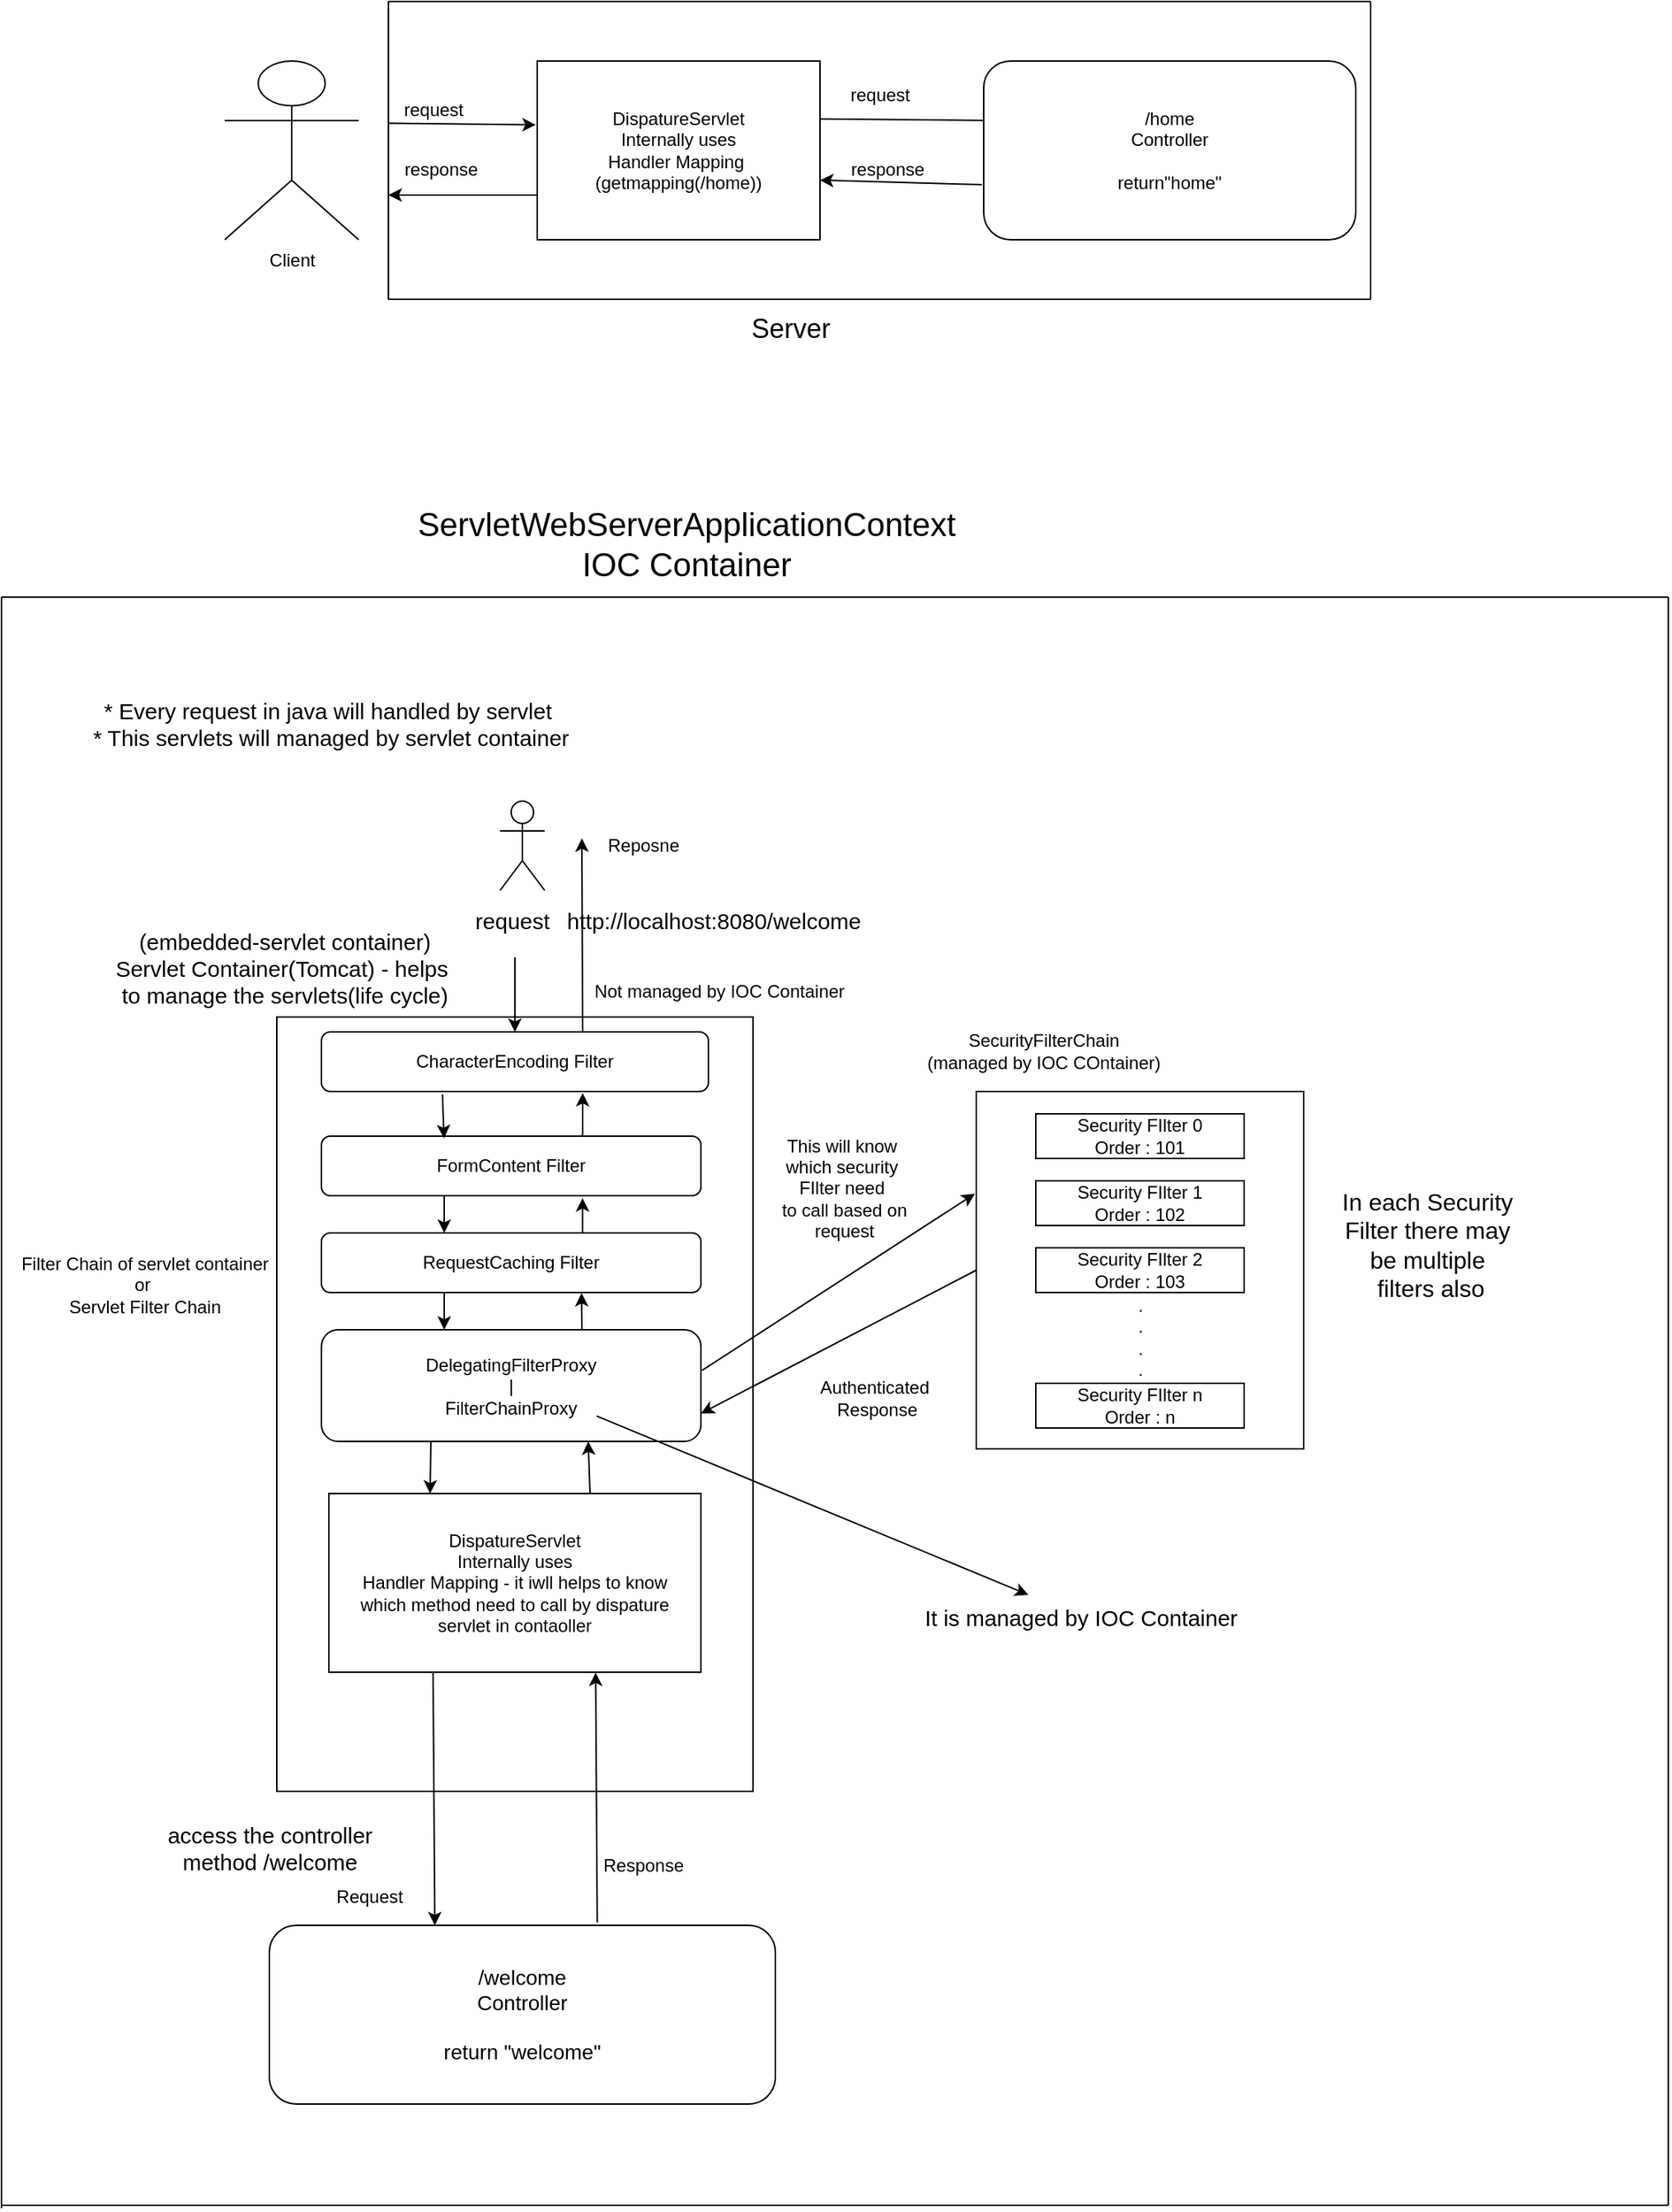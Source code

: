 <mxfile version="27.2.0">
  <diagram name="Page-1" id="DqCKwcGfkLILGC3GvhVt">
    <mxGraphModel dx="1736" dy="768" grid="1" gridSize="10" guides="1" tooltips="1" connect="1" arrows="1" fold="1" page="1" pageScale="1" pageWidth="850" pageHeight="1100" math="0" shadow="0">
      <root>
        <mxCell id="0" />
        <mxCell id="1" parent="0" />
        <mxCell id="P8C13lUeun7DKEVSOQyJ-2" value="DispatureServlet&lt;div&gt;Internally uses&lt;/div&gt;&lt;div&gt;Handler Mapping&amp;nbsp;&lt;/div&gt;&lt;div&gt;(getmapping(/home))&lt;/div&gt;" style="rounded=0;whiteSpace=wrap;html=1;" parent="1" vertex="1">
          <mxGeometry x="240" y="120" width="190" height="120" as="geometry" />
        </mxCell>
        <mxCell id="P8C13lUeun7DKEVSOQyJ-4" value="" style="endArrow=classic;html=1;rounded=0;exitX=0.999;exitY=0.348;exitDx=0;exitDy=0;entryX=-0.005;entryY=0.357;entryDx=0;entryDy=0;exitPerimeter=0;entryPerimeter=0;" parent="1" target="P8C13lUeun7DKEVSOQyJ-2" edge="1">
          <mxGeometry width="50" height="50" relative="1" as="geometry">
            <mxPoint x="139.88" y="161.76" as="sourcePoint" />
            <mxPoint x="450" y="290" as="targetPoint" />
          </mxGeometry>
        </mxCell>
        <mxCell id="P8C13lUeun7DKEVSOQyJ-5" value="" style="endArrow=classic;html=1;rounded=0;exitX=1.001;exitY=0.324;exitDx=0;exitDy=0;exitPerimeter=0;" parent="1" source="P8C13lUeun7DKEVSOQyJ-2" edge="1">
          <mxGeometry width="50" height="50" relative="1" as="geometry">
            <mxPoint x="400" y="340" as="sourcePoint" />
            <mxPoint x="559" y="160" as="targetPoint" />
          </mxGeometry>
        </mxCell>
        <mxCell id="P8C13lUeun7DKEVSOQyJ-6" value="/home&lt;div&gt;Controller&lt;/div&gt;&lt;div&gt;&lt;br&gt;&lt;/div&gt;&lt;div&gt;return&quot;home&quot;&lt;/div&gt;" style="rounded=1;whiteSpace=wrap;html=1;" parent="1" vertex="1">
          <mxGeometry x="540" y="120" width="250" height="120" as="geometry" />
        </mxCell>
        <mxCell id="P8C13lUeun7DKEVSOQyJ-8" value="" style="endArrow=classic;html=1;rounded=0;exitX=-0.005;exitY=0.692;exitDx=0;exitDy=0;exitPerimeter=0;" parent="1" source="P8C13lUeun7DKEVSOQyJ-6" edge="1">
          <mxGeometry width="50" height="50" relative="1" as="geometry">
            <mxPoint x="400" y="340" as="sourcePoint" />
            <mxPoint x="430" y="200" as="targetPoint" />
          </mxGeometry>
        </mxCell>
        <mxCell id="P8C13lUeun7DKEVSOQyJ-9" value="" style="endArrow=classic;html=1;rounded=0;exitX=0;exitY=0.75;exitDx=0;exitDy=0;entryX=1;entryY=0.75;entryDx=0;entryDy=0;" parent="1" source="P8C13lUeun7DKEVSOQyJ-2" edge="1">
          <mxGeometry width="50" height="50" relative="1" as="geometry">
            <mxPoint x="265" y="192" as="sourcePoint" />
            <mxPoint x="140" y="210" as="targetPoint" />
          </mxGeometry>
        </mxCell>
        <mxCell id="P8C13lUeun7DKEVSOQyJ-11" value="Client" style="shape=umlActor;verticalLabelPosition=bottom;verticalAlign=top;html=1;outlineConnect=0;" parent="1" vertex="1">
          <mxGeometry x="30" y="120" width="90" height="120" as="geometry" />
        </mxCell>
        <mxCell id="P8C13lUeun7DKEVSOQyJ-13" value="" style="endArrow=none;html=1;rounded=0;" parent="1" edge="1">
          <mxGeometry width="50" height="50" relative="1" as="geometry">
            <mxPoint x="140" y="80" as="sourcePoint" />
            <mxPoint x="800" y="80" as="targetPoint" />
          </mxGeometry>
        </mxCell>
        <mxCell id="P8C13lUeun7DKEVSOQyJ-14" value="" style="endArrow=none;html=1;rounded=0;" parent="1" edge="1">
          <mxGeometry width="50" height="50" relative="1" as="geometry">
            <mxPoint x="800" y="280" as="sourcePoint" />
            <mxPoint x="800" y="80" as="targetPoint" />
          </mxGeometry>
        </mxCell>
        <mxCell id="P8C13lUeun7DKEVSOQyJ-15" value="" style="endArrow=none;html=1;rounded=0;" parent="1" edge="1">
          <mxGeometry width="50" height="50" relative="1" as="geometry">
            <mxPoint x="140" y="280" as="sourcePoint" />
            <mxPoint x="140" y="80" as="targetPoint" />
          </mxGeometry>
        </mxCell>
        <mxCell id="P8C13lUeun7DKEVSOQyJ-16" value="" style="endArrow=none;html=1;rounded=0;" parent="1" edge="1">
          <mxGeometry width="50" height="50" relative="1" as="geometry">
            <mxPoint x="140" y="280" as="sourcePoint" />
            <mxPoint x="800" y="280" as="targetPoint" />
          </mxGeometry>
        </mxCell>
        <mxCell id="P8C13lUeun7DKEVSOQyJ-17" value="&lt;font style=&quot;font-size: 18px;&quot;&gt;Server&lt;/font&gt;" style="text;html=1;align=center;verticalAlign=middle;resizable=0;points=[];autosize=1;strokeColor=none;fillColor=none;" parent="1" vertex="1">
          <mxGeometry x="370" y="280" width="80" height="40" as="geometry" />
        </mxCell>
        <mxCell id="P8C13lUeun7DKEVSOQyJ-18" value="request" style="text;html=1;align=center;verticalAlign=middle;resizable=0;points=[];autosize=1;strokeColor=none;fillColor=none;" parent="1" vertex="1">
          <mxGeometry x="140" y="138" width="60" height="30" as="geometry" />
        </mxCell>
        <mxCell id="P8C13lUeun7DKEVSOQyJ-19" value="response" style="text;html=1;align=center;verticalAlign=middle;resizable=0;points=[];autosize=1;strokeColor=none;fillColor=none;" parent="1" vertex="1">
          <mxGeometry x="140" y="178" width="70" height="30" as="geometry" />
        </mxCell>
        <mxCell id="P8C13lUeun7DKEVSOQyJ-20" value="request" style="text;html=1;align=center;verticalAlign=middle;resizable=0;points=[];autosize=1;strokeColor=none;fillColor=none;" parent="1" vertex="1">
          <mxGeometry x="440" y="128" width="60" height="30" as="geometry" />
        </mxCell>
        <mxCell id="P8C13lUeun7DKEVSOQyJ-21" value="response" style="text;html=1;align=center;verticalAlign=middle;resizable=0;points=[];autosize=1;strokeColor=none;fillColor=none;" parent="1" vertex="1">
          <mxGeometry x="440" y="178" width="70" height="30" as="geometry" />
        </mxCell>
        <mxCell id="P8C13lUeun7DKEVSOQyJ-24" value="" style="rounded=0;whiteSpace=wrap;html=1;" parent="1" vertex="1">
          <mxGeometry x="65" y="762" width="320" height="520" as="geometry" />
        </mxCell>
        <mxCell id="P8C13lUeun7DKEVSOQyJ-26" value="" style="rounded=0;whiteSpace=wrap;html=1;" parent="1" vertex="1">
          <mxGeometry x="535" y="812" width="220" height="240" as="geometry" />
        </mxCell>
        <mxCell id="P8C13lUeun7DKEVSOQyJ-29" value="Security FIlter 0&lt;div&gt;Order : 101&lt;/div&gt;" style="rounded=0;whiteSpace=wrap;html=1;" parent="1" vertex="1">
          <mxGeometry x="575" y="827" width="140" height="30" as="geometry" />
        </mxCell>
        <mxCell id="P8C13lUeun7DKEVSOQyJ-30" value="Security FIlter 1&lt;div&gt;Order : 102&lt;/div&gt;" style="rounded=0;whiteSpace=wrap;html=1;" parent="1" vertex="1">
          <mxGeometry x="575" y="872" width="140" height="30" as="geometry" />
        </mxCell>
        <mxCell id="P8C13lUeun7DKEVSOQyJ-31" value="Security FIlter 2&lt;div&gt;Order : 103&lt;/div&gt;" style="rounded=0;whiteSpace=wrap;html=1;" parent="1" vertex="1">
          <mxGeometry x="575" y="917" width="140" height="30" as="geometry" />
        </mxCell>
        <mxCell id="P8C13lUeun7DKEVSOQyJ-32" value="Security FIlter n&lt;div&gt;Order : n&lt;/div&gt;" style="rounded=0;whiteSpace=wrap;html=1;" parent="1" vertex="1">
          <mxGeometry x="575" y="1008" width="140" height="30" as="geometry" />
        </mxCell>
        <mxCell id="P8C13lUeun7DKEVSOQyJ-33" value=".&lt;div&gt;.&lt;/div&gt;&lt;div&gt;.&lt;/div&gt;&lt;div&gt;.&lt;/div&gt;" style="text;html=1;align=center;verticalAlign=middle;resizable=0;points=[];autosize=1;strokeColor=none;fillColor=none;" parent="1" vertex="1">
          <mxGeometry x="630" y="942" width="30" height="70" as="geometry" />
        </mxCell>
        <mxCell id="P8C13lUeun7DKEVSOQyJ-34" value="CharacterEncoding Filter" style="rounded=1;whiteSpace=wrap;html=1;" parent="1" vertex="1">
          <mxGeometry x="95" y="772" width="260" height="40" as="geometry" />
        </mxCell>
        <mxCell id="P8C13lUeun7DKEVSOQyJ-36" value="" style="shape=umlActor;verticalLabelPosition=bottom;verticalAlign=top;html=1;outlineConnect=0;" parent="1" vertex="1">
          <mxGeometry x="215" y="617" width="30" height="60" as="geometry" />
        </mxCell>
        <mxCell id="P8C13lUeun7DKEVSOQyJ-46" value="&lt;span style=&quot;white-space: pre;&quot;&gt;&#x9;&lt;/span&gt;&lt;span style=&quot;white-space: pre;&quot;&gt;&#x9;&lt;/span&gt;http://localhost:8080/welcome" style="text;html=1;align=center;verticalAlign=middle;resizable=0;points=[];autosize=1;strokeColor=none;fillColor=none;fontSize=15;" parent="1" vertex="1">
          <mxGeometry x="180" y="682" width="290" height="30" as="geometry" />
        </mxCell>
        <mxCell id="P8C13lUeun7DKEVSOQyJ-47" value="(embedded-servlet container)&lt;div&gt;Servlet Container(Tomcat) - helps&amp;nbsp;&lt;/div&gt;&lt;div&gt;to manage the servlets(life cycle)&lt;/div&gt;&lt;div&gt;&lt;br&gt;&lt;/div&gt;" style="text;html=1;align=center;verticalAlign=middle;resizable=0;points=[];autosize=1;strokeColor=none;fillColor=none;fontSize=15;" parent="1" vertex="1">
          <mxGeometry x="-55" y="693" width="250" height="90" as="geometry" />
        </mxCell>
        <mxCell id="P8C13lUeun7DKEVSOQyJ-48" value="" style="endArrow=classic;html=1;rounded=0;entryX=0.5;entryY=0;entryDx=0;entryDy=0;" parent="1" target="P8C13lUeun7DKEVSOQyJ-34" edge="1">
          <mxGeometry width="50" height="50" relative="1" as="geometry">
            <mxPoint x="225" y="722" as="sourcePoint" />
            <mxPoint x="420" y="852" as="targetPoint" />
          </mxGeometry>
        </mxCell>
        <mxCell id="P8C13lUeun7DKEVSOQyJ-91" value="" style="edgeStyle=orthogonalEdgeStyle;rounded=0;orthogonalLoop=1;jettySize=auto;html=1;entryX=0.675;entryY=1.026;entryDx=0;entryDy=0;entryPerimeter=0;exitX=0.684;exitY=-0.013;exitDx=0;exitDy=0;exitPerimeter=0;" parent="1" source="P8C13lUeun7DKEVSOQyJ-50" target="P8C13lUeun7DKEVSOQyJ-34" edge="1">
          <mxGeometry relative="1" as="geometry" />
        </mxCell>
        <mxCell id="P8C13lUeun7DKEVSOQyJ-50" value="FormContent Filter" style="rounded=1;whiteSpace=wrap;html=1;" parent="1" vertex="1">
          <mxGeometry x="95" y="842" width="255" height="40" as="geometry" />
        </mxCell>
        <mxCell id="P8C13lUeun7DKEVSOQyJ-51" value="RequestCaching Filter" style="rounded=1;whiteSpace=wrap;html=1;" parent="1" vertex="1">
          <mxGeometry x="95" y="907" width="255" height="40" as="geometry" />
        </mxCell>
        <mxCell id="P8C13lUeun7DKEVSOQyJ-54" value="" style="endArrow=classic;html=1;rounded=0;exitX=0.5;exitY=1;exitDx=0;exitDy=0;" parent="1" edge="1">
          <mxGeometry width="50" height="50" relative="1" as="geometry">
            <mxPoint x="177.5" y="882" as="sourcePoint" />
            <mxPoint x="177.5" y="907" as="targetPoint" />
          </mxGeometry>
        </mxCell>
        <mxCell id="P8C13lUeun7DKEVSOQyJ-55" value="DelegatingFilterProxy&lt;div&gt;|&lt;/div&gt;&lt;div&gt;FilterChainProxy&lt;/div&gt;" style="rounded=1;whiteSpace=wrap;html=1;" parent="1" vertex="1">
          <mxGeometry x="95" y="972" width="255" height="75" as="geometry" />
        </mxCell>
        <mxCell id="P8C13lUeun7DKEVSOQyJ-56" value="" style="endArrow=classic;html=1;rounded=0;exitX=0.5;exitY=1;exitDx=0;exitDy=0;entryX=0.5;entryY=0;entryDx=0;entryDy=0;" parent="1" edge="1">
          <mxGeometry width="50" height="50" relative="1" as="geometry">
            <mxPoint x="177.5" y="947" as="sourcePoint" />
            <mxPoint x="177.5" y="972" as="targetPoint" />
          </mxGeometry>
        </mxCell>
        <mxCell id="P8C13lUeun7DKEVSOQyJ-57" value="SecurityFilterChain&lt;br&gt;(managed by IOC COntainer)" style="text;html=1;align=center;verticalAlign=middle;resizable=0;points=[];autosize=1;strokeColor=none;fillColor=none;" parent="1" vertex="1">
          <mxGeometry x="490" y="765" width="180" height="40" as="geometry" />
        </mxCell>
        <mxCell id="P8C13lUeun7DKEVSOQyJ-58" value="Not managed by IOC Container" style="text;html=1;align=center;verticalAlign=middle;resizable=0;points=[];autosize=1;strokeColor=none;fillColor=none;" parent="1" vertex="1">
          <mxGeometry x="267" y="730" width="190" height="30" as="geometry" />
        </mxCell>
        <mxCell id="P8C13lUeun7DKEVSOQyJ-59" value="" style="endArrow=classic;html=1;rounded=0;exitX=1.003;exitY=0.364;exitDx=0;exitDy=0;exitPerimeter=0;entryX=-0.004;entryY=0.286;entryDx=0;entryDy=0;entryPerimeter=0;" parent="1" source="P8C13lUeun7DKEVSOQyJ-55" target="P8C13lUeun7DKEVSOQyJ-26" edge="1">
          <mxGeometry width="50" height="50" relative="1" as="geometry">
            <mxPoint x="370" y="902" as="sourcePoint" />
            <mxPoint x="420" y="852" as="targetPoint" />
          </mxGeometry>
        </mxCell>
        <mxCell id="P8C13lUeun7DKEVSOQyJ-60" value="This will know&amp;nbsp;&lt;div&gt;which security&amp;nbsp;&lt;/div&gt;&lt;div&gt;FIlter need&amp;nbsp;&lt;/div&gt;&lt;div&gt;to call based on&lt;/div&gt;&lt;div&gt;request&lt;/div&gt;" style="text;html=1;align=center;verticalAlign=middle;resizable=0;points=[];autosize=1;strokeColor=none;fillColor=none;" parent="1" vertex="1">
          <mxGeometry x="391" y="832" width="110" height="90" as="geometry" />
        </mxCell>
        <mxCell id="P8C13lUeun7DKEVSOQyJ-61" value="" style="endArrow=classic;html=1;rounded=0;exitX=0;exitY=0.5;exitDx=0;exitDy=0;entryX=1;entryY=0.75;entryDx=0;entryDy=0;" parent="1" source="P8C13lUeun7DKEVSOQyJ-26" target="P8C13lUeun7DKEVSOQyJ-55" edge="1">
          <mxGeometry width="50" height="50" relative="1" as="geometry">
            <mxPoint x="370" y="902" as="sourcePoint" />
            <mxPoint x="420" y="852" as="targetPoint" />
          </mxGeometry>
        </mxCell>
        <mxCell id="P8C13lUeun7DKEVSOQyJ-62" value="Authenticated&amp;nbsp;&lt;div&gt;Response&lt;/div&gt;" style="text;html=1;align=center;verticalAlign=middle;resizable=0;points=[];autosize=1;strokeColor=none;fillColor=none;" parent="1" vertex="1">
          <mxGeometry x="418" y="998" width="100" height="40" as="geometry" />
        </mxCell>
        <mxCell id="P8C13lUeun7DKEVSOQyJ-63" value="DispatureServlet&lt;div&gt;Internally uses&lt;/div&gt;&lt;div&gt;Handler Mapping - it iwll helps to know&lt;/div&gt;&lt;div&gt;which method need to call by dispature&lt;/div&gt;&lt;div&gt;servlet in contaoller&lt;/div&gt;" style="rounded=0;whiteSpace=wrap;html=1;" parent="1" vertex="1">
          <mxGeometry x="100" y="1082" width="250" height="120" as="geometry" />
        </mxCell>
        <mxCell id="P8C13lUeun7DKEVSOQyJ-64" value="" style="endArrow=classic;html=1;rounded=0;entryX=0.5;entryY=0;entryDx=0;entryDy=0;exitX=0.5;exitY=1;exitDx=0;exitDy=0;" parent="1" edge="1">
          <mxGeometry width="50" height="50" relative="1" as="geometry">
            <mxPoint x="168.5" y="1047" as="sourcePoint" />
            <mxPoint x="168" y="1082" as="targetPoint" />
          </mxGeometry>
        </mxCell>
        <mxCell id="P8C13lUeun7DKEVSOQyJ-65" value="&lt;font style=&quot;font-size: 14px;&quot;&gt;/welcome&lt;/font&gt;&lt;div&gt;&lt;font style=&quot;font-size: 14px;&quot;&gt;Controller&lt;/font&gt;&lt;/div&gt;&lt;div&gt;&lt;font style=&quot;font-size: 14px;&quot;&gt;&lt;br&gt;&lt;/font&gt;&lt;/div&gt;&lt;div&gt;&lt;font style=&quot;font-size: 14px;&quot;&gt;return &quot;welcome&quot;&lt;/font&gt;&lt;/div&gt;" style="rounded=1;whiteSpace=wrap;html=1;" parent="1" vertex="1">
          <mxGeometry x="60" y="1372" width="340" height="120" as="geometry" />
        </mxCell>
        <mxCell id="P8C13lUeun7DKEVSOQyJ-66" value="" style="endArrow=classic;html=1;rounded=0;exitX=0.25;exitY=1;exitDx=0;exitDy=0;entryX=0.305;entryY=-0.001;entryDx=0;entryDy=0;entryPerimeter=0;" parent="1" edge="1">
          <mxGeometry width="50" height="50" relative="1" as="geometry">
            <mxPoint x="170" y="1202.12" as="sourcePoint" />
            <mxPoint x="171.2" y="1372" as="targetPoint" />
          </mxGeometry>
        </mxCell>
        <mxCell id="P8C13lUeun7DKEVSOQyJ-70" value="* Every request in java will handled by servlet&amp;nbsp;&lt;div&gt;* This servlets will managed by servlet container&lt;/div&gt;" style="text;html=1;align=center;verticalAlign=middle;resizable=0;points=[];autosize=1;strokeColor=none;fillColor=none;fontSize=15;" parent="1" vertex="1">
          <mxGeometry x="-69" y="540" width="340" height="50" as="geometry" />
        </mxCell>
        <mxCell id="P8C13lUeun7DKEVSOQyJ-71" value="In each Security&amp;nbsp;&lt;div&gt;Filter there may&amp;nbsp;&lt;/div&gt;&lt;div&gt;be multiple&amp;nbsp;&lt;/div&gt;&lt;div&gt;filters also&lt;/div&gt;" style="text;html=1;align=center;verticalAlign=middle;resizable=0;points=[];autosize=1;strokeColor=none;fillColor=none;fontSize=16;" parent="1" vertex="1">
          <mxGeometry x="770" y="870" width="140" height="90" as="geometry" />
        </mxCell>
        <mxCell id="P8C13lUeun7DKEVSOQyJ-72" value="access the controller&lt;div&gt;method /welcome&lt;/div&gt;" style="text;html=1;align=center;verticalAlign=middle;resizable=0;points=[];autosize=1;strokeColor=none;fillColor=none;fontSize=15;" parent="1" vertex="1">
          <mxGeometry x="-20" y="1295" width="160" height="50" as="geometry" />
        </mxCell>
        <mxCell id="P8C13lUeun7DKEVSOQyJ-84" value="" style="endArrow=classic;html=1;rounded=0;exitX=0.648;exitY=-0.017;exitDx=0;exitDy=0;entryX=0.717;entryY=1.002;entryDx=0;entryDy=0;entryPerimeter=0;exitPerimeter=0;" parent="1" source="P8C13lUeun7DKEVSOQyJ-65" target="P8C13lUeun7DKEVSOQyJ-63" edge="1">
          <mxGeometry width="50" height="50" relative="1" as="geometry">
            <mxPoint x="180" y="1212.12" as="sourcePoint" />
            <mxPoint x="181.2" y="1382" as="targetPoint" />
          </mxGeometry>
        </mxCell>
        <mxCell id="P8C13lUeun7DKEVSOQyJ-85" value="Request" style="text;html=1;align=center;verticalAlign=middle;resizable=0;points=[];autosize=1;strokeColor=none;fillColor=none;" parent="1" vertex="1">
          <mxGeometry x="92" y="1338" width="70" height="30" as="geometry" />
        </mxCell>
        <mxCell id="P8C13lUeun7DKEVSOQyJ-86" value="Response" style="text;html=1;align=center;verticalAlign=middle;resizable=0;points=[];autosize=1;strokeColor=none;fillColor=none;" parent="1" vertex="1">
          <mxGeometry x="271" y="1317" width="80" height="30" as="geometry" />
        </mxCell>
        <mxCell id="P8C13lUeun7DKEVSOQyJ-88" value="" style="endArrow=classic;html=1;rounded=0;entryX=0.75;entryY=1;entryDx=0;entryDy=0;exitX=0.75;exitY=0;exitDx=0;exitDy=0;" parent="1" edge="1">
          <mxGeometry width="50" height="50" relative="1" as="geometry">
            <mxPoint x="275.5" y="1082" as="sourcePoint" />
            <mxPoint x="274.25" y="1047" as="targetPoint" />
          </mxGeometry>
        </mxCell>
        <mxCell id="P8C13lUeun7DKEVSOQyJ-89" value="" style="endArrow=classic;html=1;rounded=0;entryX=0.607;entryY=1.009;entryDx=0;entryDy=0;entryPerimeter=0;" parent="1" edge="1">
          <mxGeometry width="50" height="50" relative="1" as="geometry">
            <mxPoint x="270" y="972" as="sourcePoint" />
            <mxPoint x="269.785" y="947.36" as="targetPoint" />
          </mxGeometry>
        </mxCell>
        <mxCell id="P8C13lUeun7DKEVSOQyJ-90" value="" style="endArrow=classic;html=1;rounded=0;exitX=0.688;exitY=0.004;exitDx=0;exitDy=0;exitPerimeter=0;entryX=0.688;entryY=1.041;entryDx=0;entryDy=0;entryPerimeter=0;" parent="1" source="P8C13lUeun7DKEVSOQyJ-51" target="P8C13lUeun7DKEVSOQyJ-50" edge="1">
          <mxGeometry width="50" height="50" relative="1" as="geometry">
            <mxPoint x="232" y="881" as="sourcePoint" />
            <mxPoint x="232" y="906" as="targetPoint" />
          </mxGeometry>
        </mxCell>
        <mxCell id="P8C13lUeun7DKEVSOQyJ-93" value="" style="endArrow=classic;html=1;rounded=0;exitX=0.309;exitY=1.051;exitDx=0;exitDy=0;exitPerimeter=0;entryX=0.319;entryY=0.036;entryDx=0;entryDy=0;entryPerimeter=0;" parent="1" edge="1">
          <mxGeometry width="50" height="50" relative="1" as="geometry">
            <mxPoint x="176.34" y="814.04" as="sourcePoint" />
            <mxPoint x="177.345" y="843.44" as="targetPoint" />
          </mxGeometry>
        </mxCell>
        <mxCell id="P8C13lUeun7DKEVSOQyJ-94" value="" style="endArrow=classic;html=1;rounded=0;exitX=0.675;exitY=-0.003;exitDx=0;exitDy=0;exitPerimeter=0;" parent="1" source="P8C13lUeun7DKEVSOQyJ-34" edge="1">
          <mxGeometry width="50" height="50" relative="1" as="geometry">
            <mxPoint x="310" y="822" as="sourcePoint" />
            <mxPoint x="270" y="642" as="targetPoint" />
          </mxGeometry>
        </mxCell>
        <mxCell id="P8C13lUeun7DKEVSOQyJ-96" value="&lt;span style=&quot;font-size: 15px;&quot;&gt;request&amp;nbsp;&lt;/span&gt;" style="text;html=1;align=center;verticalAlign=middle;resizable=0;points=[];autosize=1;strokeColor=none;fillColor=none;" parent="1" vertex="1">
          <mxGeometry x="185" y="682" width="80" height="30" as="geometry" />
        </mxCell>
        <mxCell id="P8C13lUeun7DKEVSOQyJ-99" value="Reposne" style="text;html=1;align=center;verticalAlign=middle;resizable=0;points=[];autosize=1;strokeColor=none;fillColor=none;" parent="1" vertex="1">
          <mxGeometry x="276" y="632" width="70" height="30" as="geometry" />
        </mxCell>
        <mxCell id="P8C13lUeun7DKEVSOQyJ-100" value="ServletWebServerApplicationContext&lt;br&gt;IOC Container" style="text;html=1;align=center;verticalAlign=middle;resizable=0;points=[];autosize=1;strokeColor=none;fillColor=none;fontSize=22;" parent="1" vertex="1">
          <mxGeometry x="150" y="410" width="380" height="70" as="geometry" />
        </mxCell>
        <mxCell id="P8C13lUeun7DKEVSOQyJ-101" value="" style="endArrow=none;html=1;rounded=0;" parent="1" edge="1">
          <mxGeometry width="50" height="50" relative="1" as="geometry">
            <mxPoint x="-120" y="480" as="sourcePoint" />
            <mxPoint x="1000" y="480" as="targetPoint" />
          </mxGeometry>
        </mxCell>
        <mxCell id="P8C13lUeun7DKEVSOQyJ-102" value="" style="endArrow=none;html=1;rounded=0;" parent="1" edge="1">
          <mxGeometry width="50" height="50" relative="1" as="geometry">
            <mxPoint x="1000" y="1560" as="sourcePoint" />
            <mxPoint x="1000" y="480" as="targetPoint" />
          </mxGeometry>
        </mxCell>
        <mxCell id="P8C13lUeun7DKEVSOQyJ-103" value="" style="endArrow=none;html=1;rounded=0;" parent="1" edge="1">
          <mxGeometry width="50" height="50" relative="1" as="geometry">
            <mxPoint x="1000" y="1560" as="sourcePoint" />
            <mxPoint x="-120" y="1560" as="targetPoint" />
          </mxGeometry>
        </mxCell>
        <mxCell id="P8C13lUeun7DKEVSOQyJ-104" value="" style="endArrow=none;html=1;rounded=0;" parent="1" edge="1">
          <mxGeometry width="50" height="50" relative="1" as="geometry">
            <mxPoint x="-120" y="480" as="sourcePoint" />
            <mxPoint x="-120" y="1561.961" as="targetPoint" />
          </mxGeometry>
        </mxCell>
        <mxCell id="P8C13lUeun7DKEVSOQyJ-105" value="Filter Chain of servlet container&lt;div&gt;&lt;div&gt;or&amp;nbsp;&lt;/div&gt;&lt;div&gt;Servlet Filter Chain&lt;/div&gt;&lt;/div&gt;" style="text;html=1;align=center;verticalAlign=middle;resizable=0;points=[];autosize=1;strokeColor=none;fillColor=none;" parent="1" vertex="1">
          <mxGeometry x="-119" y="912" width="190" height="60" as="geometry" />
        </mxCell>
        <mxCell id="P8C13lUeun7DKEVSOQyJ-106" value="" style="endArrow=classic;html=1;rounded=0;exitX=0.725;exitY=0.773;exitDx=0;exitDy=0;exitPerimeter=0;" parent="1" source="P8C13lUeun7DKEVSOQyJ-55" edge="1">
          <mxGeometry width="50" height="50" relative="1" as="geometry">
            <mxPoint x="410" y="980" as="sourcePoint" />
            <mxPoint x="570" y="1150" as="targetPoint" />
          </mxGeometry>
        </mxCell>
        <mxCell id="P8C13lUeun7DKEVSOQyJ-107" value="It is managed by IOC Container" style="text;html=1;align=center;verticalAlign=middle;resizable=0;points=[];autosize=1;strokeColor=none;fillColor=none;fontSize=15;" parent="1" vertex="1">
          <mxGeometry x="490" y="1150" width="230" height="30" as="geometry" />
        </mxCell>
      </root>
    </mxGraphModel>
  </diagram>
</mxfile>
